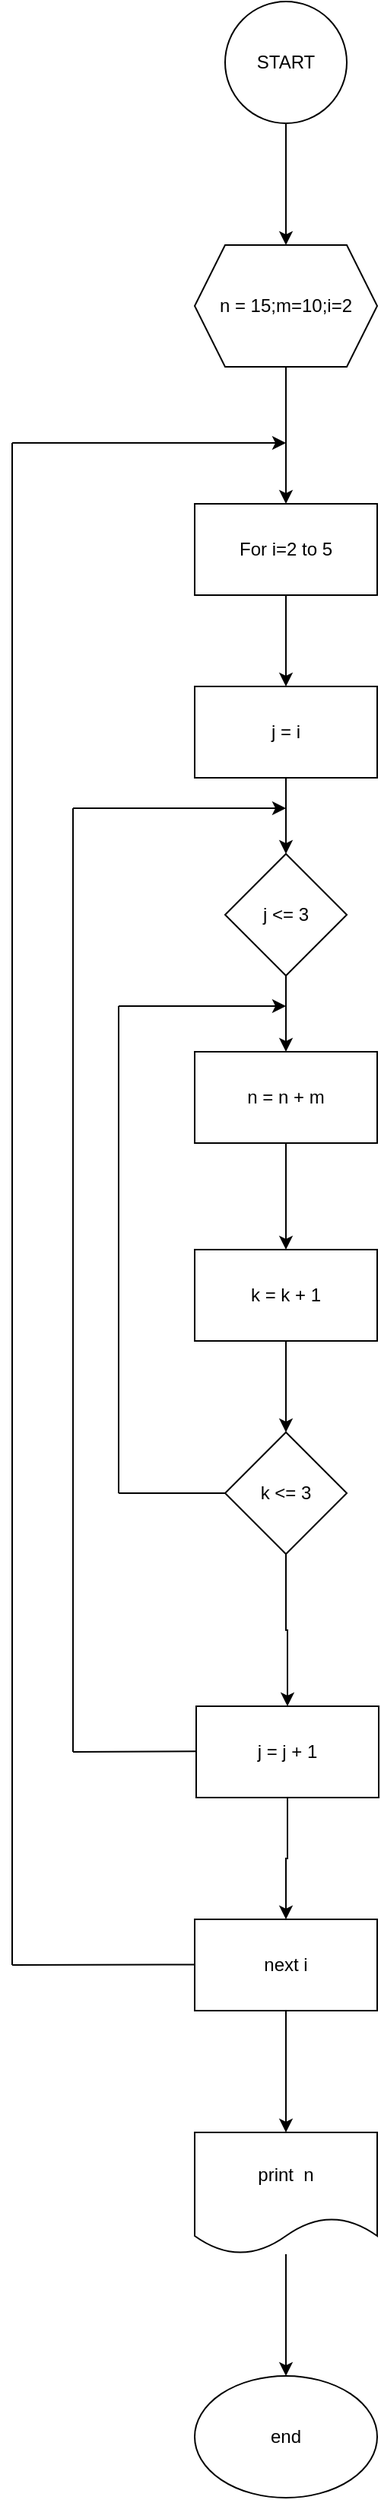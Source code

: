 <mxfile version="16.1.2" type="device" pages="2"><diagram id="xDR-s-JuCJLahRR8DtU0" name="Page-1"><mxGraphModel dx="868" dy="474" grid="1" gridSize="10" guides="1" tooltips="1" connect="1" arrows="1" fold="1" page="1" pageScale="1" pageWidth="850" pageHeight="1100" math="0" shadow="0"><root><mxCell id="0"/><mxCell id="1" parent="0"/><mxCell id="Lcw4xLlI4SoecA4pI9Ck-6" style="edgeStyle=orthogonalEdgeStyle;rounded=0;orthogonalLoop=1;jettySize=auto;html=1;entryX=0.5;entryY=0;entryDx=0;entryDy=0;" edge="1" parent="1" source="Lcw4xLlI4SoecA4pI9Ck-1" target="Lcw4xLlI4SoecA4pI9Ck-2"><mxGeometry relative="1" as="geometry"/></mxCell><mxCell id="Lcw4xLlI4SoecA4pI9Ck-1" value="START" style="ellipse;whiteSpace=wrap;html=1;aspect=fixed;" vertex="1" parent="1"><mxGeometry x="370" y="30" width="80" height="80" as="geometry"/></mxCell><mxCell id="Lcw4xLlI4SoecA4pI9Ck-7" style="edgeStyle=orthogonalEdgeStyle;rounded=0;orthogonalLoop=1;jettySize=auto;html=1;entryX=0.5;entryY=0;entryDx=0;entryDy=0;" edge="1" parent="1" source="Lcw4xLlI4SoecA4pI9Ck-2" target="Lcw4xLlI4SoecA4pI9Ck-3"><mxGeometry relative="1" as="geometry"/></mxCell><mxCell id="Lcw4xLlI4SoecA4pI9Ck-2" value="n = 15;m=10;i=2" style="shape=hexagon;perimeter=hexagonPerimeter2;whiteSpace=wrap;html=1;fixedSize=1;" vertex="1" parent="1"><mxGeometry x="350" y="190" width="120" height="80" as="geometry"/></mxCell><mxCell id="Lcw4xLlI4SoecA4pI9Ck-18" style="edgeStyle=orthogonalEdgeStyle;rounded=0;orthogonalLoop=1;jettySize=auto;html=1;" edge="1" parent="1" source="Lcw4xLlI4SoecA4pI9Ck-3" target="Lcw4xLlI4SoecA4pI9Ck-5"><mxGeometry relative="1" as="geometry"/></mxCell><mxCell id="Lcw4xLlI4SoecA4pI9Ck-3" value="For i=2 to 5" style="rounded=0;whiteSpace=wrap;html=1;" vertex="1" parent="1"><mxGeometry x="350" y="360" width="120" height="60" as="geometry"/></mxCell><mxCell id="Lcw4xLlI4SoecA4pI9Ck-20" style="edgeStyle=orthogonalEdgeStyle;rounded=0;orthogonalLoop=1;jettySize=auto;html=1;" edge="1" parent="1" source="Lcw4xLlI4SoecA4pI9Ck-4" target="Lcw4xLlI4SoecA4pI9Ck-10"><mxGeometry relative="1" as="geometry"/></mxCell><mxCell id="Lcw4xLlI4SoecA4pI9Ck-4" value="j &amp;lt;= 3" style="rhombus;whiteSpace=wrap;html=1;" vertex="1" parent="1"><mxGeometry x="370" y="590" width="80" height="80" as="geometry"/></mxCell><mxCell id="Lcw4xLlI4SoecA4pI9Ck-19" style="edgeStyle=orthogonalEdgeStyle;rounded=0;orthogonalLoop=1;jettySize=auto;html=1;" edge="1" parent="1" source="Lcw4xLlI4SoecA4pI9Ck-5" target="Lcw4xLlI4SoecA4pI9Ck-4"><mxGeometry relative="1" as="geometry"/></mxCell><mxCell id="Lcw4xLlI4SoecA4pI9Ck-5" value="j = i" style="rounded=0;whiteSpace=wrap;html=1;" vertex="1" parent="1"><mxGeometry x="350" y="480" width="120" height="60" as="geometry"/></mxCell><mxCell id="Lcw4xLlI4SoecA4pI9Ck-21" style="edgeStyle=orthogonalEdgeStyle;rounded=0;orthogonalLoop=1;jettySize=auto;html=1;" edge="1" parent="1" source="Lcw4xLlI4SoecA4pI9Ck-10" target="Lcw4xLlI4SoecA4pI9Ck-11"><mxGeometry relative="1" as="geometry"/></mxCell><mxCell id="Lcw4xLlI4SoecA4pI9Ck-10" value="n = n + m" style="rounded=0;whiteSpace=wrap;html=1;" vertex="1" parent="1"><mxGeometry x="350" y="720" width="120" height="60" as="geometry"/></mxCell><mxCell id="Lcw4xLlI4SoecA4pI9Ck-22" style="edgeStyle=orthogonalEdgeStyle;rounded=0;orthogonalLoop=1;jettySize=auto;html=1;entryX=0.5;entryY=0;entryDx=0;entryDy=0;" edge="1" parent="1" source="Lcw4xLlI4SoecA4pI9Ck-11" target="Lcw4xLlI4SoecA4pI9Ck-12"><mxGeometry relative="1" as="geometry"/></mxCell><mxCell id="Lcw4xLlI4SoecA4pI9Ck-11" value="k = k + 1" style="rounded=0;whiteSpace=wrap;html=1;" vertex="1" parent="1"><mxGeometry x="350" y="850" width="120" height="60" as="geometry"/></mxCell><mxCell id="Lcw4xLlI4SoecA4pI9Ck-23" style="edgeStyle=orthogonalEdgeStyle;rounded=0;orthogonalLoop=1;jettySize=auto;html=1;entryX=0.5;entryY=0;entryDx=0;entryDy=0;" edge="1" parent="1" source="Lcw4xLlI4SoecA4pI9Ck-12" target="Lcw4xLlI4SoecA4pI9Ck-14"><mxGeometry relative="1" as="geometry"/></mxCell><mxCell id="Lcw4xLlI4SoecA4pI9Ck-12" value="k &amp;lt;= 3" style="rhombus;whiteSpace=wrap;html=1;" vertex="1" parent="1"><mxGeometry x="370" y="970" width="80" height="80" as="geometry"/></mxCell><mxCell id="Lcw4xLlI4SoecA4pI9Ck-24" style="edgeStyle=orthogonalEdgeStyle;rounded=0;orthogonalLoop=1;jettySize=auto;html=1;" edge="1" parent="1" source="Lcw4xLlI4SoecA4pI9Ck-14" target="Lcw4xLlI4SoecA4pI9Ck-15"><mxGeometry relative="1" as="geometry"/></mxCell><mxCell id="Lcw4xLlI4SoecA4pI9Ck-14" value="j = j + 1" style="rounded=0;whiteSpace=wrap;html=1;" vertex="1" parent="1"><mxGeometry x="351" y="1150" width="120" height="60" as="geometry"/></mxCell><mxCell id="Lcw4xLlI4SoecA4pI9Ck-25" style="edgeStyle=orthogonalEdgeStyle;rounded=0;orthogonalLoop=1;jettySize=auto;html=1;entryX=0.5;entryY=0;entryDx=0;entryDy=0;" edge="1" parent="1" source="Lcw4xLlI4SoecA4pI9Ck-15" target="Lcw4xLlI4SoecA4pI9Ck-16"><mxGeometry relative="1" as="geometry"/></mxCell><mxCell id="Lcw4xLlI4SoecA4pI9Ck-15" value="next i" style="rounded=0;whiteSpace=wrap;html=1;" vertex="1" parent="1"><mxGeometry x="350" y="1290" width="120" height="60" as="geometry"/></mxCell><mxCell id="Lcw4xLlI4SoecA4pI9Ck-26" style="edgeStyle=orthogonalEdgeStyle;rounded=0;orthogonalLoop=1;jettySize=auto;html=1;" edge="1" parent="1" source="Lcw4xLlI4SoecA4pI9Ck-16" target="Lcw4xLlI4SoecA4pI9Ck-17"><mxGeometry relative="1" as="geometry"/></mxCell><mxCell id="Lcw4xLlI4SoecA4pI9Ck-16" value="print&amp;nbsp; n" style="shape=document;whiteSpace=wrap;html=1;boundedLbl=1;" vertex="1" parent="1"><mxGeometry x="350" y="1430" width="120" height="80" as="geometry"/></mxCell><mxCell id="Lcw4xLlI4SoecA4pI9Ck-17" value="end" style="ellipse;whiteSpace=wrap;html=1;" vertex="1" parent="1"><mxGeometry x="350" y="1590" width="120" height="80" as="geometry"/></mxCell><mxCell id="-EAS14A-t-LNElCj6Prd-4" value="" style="endArrow=none;html=1;rounded=0;" edge="1" parent="1"><mxGeometry width="50" height="50" relative="1" as="geometry"><mxPoint x="230" y="1320" as="sourcePoint"/><mxPoint x="350" y="1319.71" as="targetPoint"/><Array as="points"><mxPoint x="330" y="1319.71"/></Array></mxGeometry></mxCell><mxCell id="-EAS14A-t-LNElCj6Prd-6" value="" style="endArrow=none;html=1;rounded=0;" edge="1" parent="1"><mxGeometry width="50" height="50" relative="1" as="geometry"><mxPoint x="230" y="1320" as="sourcePoint"/><mxPoint x="230" y="320" as="targetPoint"/></mxGeometry></mxCell><mxCell id="-EAS14A-t-LNElCj6Prd-7" value="" style="endArrow=classic;html=1;rounded=0;" edge="1" parent="1"><mxGeometry width="50" height="50" relative="1" as="geometry"><mxPoint x="230" y="320" as="sourcePoint"/><mxPoint x="410" y="320" as="targetPoint"/></mxGeometry></mxCell><mxCell id="-EAS14A-t-LNElCj6Prd-8" value="" style="endArrow=none;html=1;rounded=0;" edge="1" parent="1"><mxGeometry width="50" height="50" relative="1" as="geometry"><mxPoint x="270" y="1180" as="sourcePoint"/><mxPoint x="351" y="1179.66" as="targetPoint"/></mxGeometry></mxCell><mxCell id="-EAS14A-t-LNElCj6Prd-10" value="" style="endArrow=none;html=1;rounded=0;" edge="1" parent="1"><mxGeometry width="50" height="50" relative="1" as="geometry"><mxPoint x="270" y="1180" as="sourcePoint"/><mxPoint x="270" y="560" as="targetPoint"/></mxGeometry></mxCell><mxCell id="-EAS14A-t-LNElCj6Prd-11" value="" style="endArrow=classic;html=1;rounded=0;" edge="1" parent="1"><mxGeometry width="50" height="50" relative="1" as="geometry"><mxPoint x="270" y="560" as="sourcePoint"/><mxPoint x="410" y="560" as="targetPoint"/></mxGeometry></mxCell><mxCell id="-EAS14A-t-LNElCj6Prd-13" value="" style="endArrow=classic;html=1;rounded=0;" edge="1" parent="1"><mxGeometry width="50" height="50" relative="1" as="geometry"><mxPoint x="300" y="690" as="sourcePoint"/><mxPoint x="410" y="690" as="targetPoint"/></mxGeometry></mxCell><mxCell id="-EAS14A-t-LNElCj6Prd-14" value="" style="endArrow=none;html=1;rounded=0;" edge="1" parent="1"><mxGeometry width="50" height="50" relative="1" as="geometry"><mxPoint x="300" y="1010" as="sourcePoint"/><mxPoint x="370" y="1010" as="targetPoint"/></mxGeometry></mxCell><mxCell id="-EAS14A-t-LNElCj6Prd-15" value="" style="endArrow=none;html=1;rounded=0;" edge="1" parent="1"><mxGeometry width="50" height="50" relative="1" as="geometry"><mxPoint x="300" y="1010" as="sourcePoint"/><mxPoint x="300" y="690" as="targetPoint"/></mxGeometry></mxCell></root></mxGraphModel></diagram><diagram id="cUOzom206Xavfw9aw4_q" name="Page-3"><mxGraphModel dx="868" dy="474" grid="1" gridSize="10" guides="1" tooltips="1" connect="1" arrows="1" fold="1" page="1" pageScale="1" pageWidth="850" pageHeight="1100" math="0" shadow="0"><root><mxCell id="5bQE1y1zRZW416ieJFwD-0"/><mxCell id="5bQE1y1zRZW416ieJFwD-1" parent="5bQE1y1zRZW416ieJFwD-0"/><mxCell id="5bQE1y1zRZW416ieJFwD-4" style="edgeStyle=orthogonalEdgeStyle;rounded=0;orthogonalLoop=1;jettySize=auto;html=1;entryX=0.5;entryY=0;entryDx=0;entryDy=0;" edge="1" parent="5bQE1y1zRZW416ieJFwD-1" source="5bQE1y1zRZW416ieJFwD-2" target="5bQE1y1zRZW416ieJFwD-3"><mxGeometry relative="1" as="geometry"/></mxCell><mxCell id="5bQE1y1zRZW416ieJFwD-2" value="START" style="ellipse;whiteSpace=wrap;html=1;" vertex="1" parent="5bQE1y1zRZW416ieJFwD-1"><mxGeometry x="340" y="50" width="120" height="80" as="geometry"/></mxCell><mxCell id="5bQE1y1zRZW416ieJFwD-6" style="edgeStyle=orthogonalEdgeStyle;rounded=0;orthogonalLoop=1;jettySize=auto;html=1;" edge="1" parent="5bQE1y1zRZW416ieJFwD-1" source="5bQE1y1zRZW416ieJFwD-3" target="5bQE1y1zRZW416ieJFwD-5"><mxGeometry relative="1" as="geometry"/></mxCell><mxCell id="5bQE1y1zRZW416ieJFwD-3" value="Input a dan b" style="shape=parallelogram;perimeter=parallelogramPerimeter;whiteSpace=wrap;html=1;fixedSize=1;" vertex="1" parent="5bQE1y1zRZW416ieJFwD-1"><mxGeometry x="340" y="210" width="120" height="60" as="geometry"/></mxCell><mxCell id="5bQE1y1zRZW416ieJFwD-8" style="edgeStyle=orthogonalEdgeStyle;rounded=0;orthogonalLoop=1;jettySize=auto;html=1;" edge="1" parent="5bQE1y1zRZW416ieJFwD-1" source="5bQE1y1zRZW416ieJFwD-5" target="5bQE1y1zRZW416ieJFwD-7"><mxGeometry relative="1" as="geometry"/></mxCell><mxCell id="5bQE1y1zRZW416ieJFwD-11" style="edgeStyle=orthogonalEdgeStyle;rounded=0;orthogonalLoop=1;jettySize=auto;html=1;" edge="1" parent="5bQE1y1zRZW416ieJFwD-1" source="5bQE1y1zRZW416ieJFwD-5" target="5bQE1y1zRZW416ieJFwD-10"><mxGeometry relative="1" as="geometry"/></mxCell><mxCell id="5bQE1y1zRZW416ieJFwD-5" value="a &amp;gt; 10" style="rhombus;whiteSpace=wrap;html=1;" vertex="1" parent="5bQE1y1zRZW416ieJFwD-1"><mxGeometry x="360" y="370" width="80" height="80" as="geometry"/></mxCell><mxCell id="5bQE1y1zRZW416ieJFwD-7" value="c = a - b&lt;br&gt;b = c&lt;br&gt;a = b&lt;br&gt;total = b + c + a" style="rounded=0;whiteSpace=wrap;html=1;" vertex="1" parent="5bQE1y1zRZW416ieJFwD-1"><mxGeometry x="590" y="380" width="120" height="60" as="geometry"/></mxCell><mxCell id="5bQE1y1zRZW416ieJFwD-9" value="Tidak" style="text;html=1;align=center;verticalAlign=middle;resizable=0;points=[];autosize=1;strokeColor=none;fillColor=none;" vertex="1" parent="5bQE1y1zRZW416ieJFwD-1"><mxGeometry x="480" y="380" width="40" height="20" as="geometry"/></mxCell><mxCell id="5bQE1y1zRZW416ieJFwD-14" style="edgeStyle=orthogonalEdgeStyle;rounded=0;orthogonalLoop=1;jettySize=auto;html=1;" edge="1" parent="5bQE1y1zRZW416ieJFwD-1" source="5bQE1y1zRZW416ieJFwD-10" target="5bQE1y1zRZW416ieJFwD-13"><mxGeometry relative="1" as="geometry"/></mxCell><mxCell id="5bQE1y1zRZW416ieJFwD-17" style="edgeStyle=orthogonalEdgeStyle;rounded=0;orthogonalLoop=1;jettySize=auto;html=1;entryX=0.5;entryY=0;entryDx=0;entryDy=0;" edge="1" parent="5bQE1y1zRZW416ieJFwD-1" source="5bQE1y1zRZW416ieJFwD-10" target="5bQE1y1zRZW416ieJFwD-16"><mxGeometry relative="1" as="geometry"/></mxCell><mxCell id="5bQE1y1zRZW416ieJFwD-10" value="b &amp;gt; 15" style="rhombus;whiteSpace=wrap;html=1;" vertex="1" parent="5bQE1y1zRZW416ieJFwD-1"><mxGeometry x="360" y="550" width="80" height="80" as="geometry"/></mxCell><mxCell id="5bQE1y1zRZW416ieJFwD-12" value="Ya" style="text;html=1;align=center;verticalAlign=middle;resizable=0;points=[];autosize=1;strokeColor=none;fillColor=none;" vertex="1" parent="5bQE1y1zRZW416ieJFwD-1"><mxGeometry x="405" y="490" width="30" height="20" as="geometry"/></mxCell><mxCell id="5bQE1y1zRZW416ieJFwD-13" value="c = a * b&lt;br&gt;a = c&lt;br&gt;b = c&lt;br&gt;total = a + b + c" style="rounded=0;whiteSpace=wrap;html=1;" vertex="1" parent="5bQE1y1zRZW416ieJFwD-1"><mxGeometry x="590" y="560" width="120" height="60" as="geometry"/></mxCell><mxCell id="5bQE1y1zRZW416ieJFwD-15" value="Tidak" style="text;html=1;align=center;verticalAlign=middle;resizable=0;points=[];autosize=1;strokeColor=none;fillColor=none;" vertex="1" parent="5bQE1y1zRZW416ieJFwD-1"><mxGeometry x="480" y="570" width="40" height="20" as="geometry"/></mxCell><mxCell id="5bQE1y1zRZW416ieJFwD-20" style="edgeStyle=orthogonalEdgeStyle;rounded=0;orthogonalLoop=1;jettySize=auto;html=1;entryX=0.5;entryY=0;entryDx=0;entryDy=0;" edge="1" parent="5bQE1y1zRZW416ieJFwD-1" source="5bQE1y1zRZW416ieJFwD-16" target="5bQE1y1zRZW416ieJFwD-19"><mxGeometry relative="1" as="geometry"/></mxCell><mxCell id="5bQE1y1zRZW416ieJFwD-16" value="c = a + b&lt;br&gt;a = b&lt;br&gt;b = c&lt;br&gt;total = c + a + b" style="rounded=0;whiteSpace=wrap;html=1;" vertex="1" parent="5bQE1y1zRZW416ieJFwD-1"><mxGeometry x="340" y="710" width="120" height="60" as="geometry"/></mxCell><mxCell id="5bQE1y1zRZW416ieJFwD-18" value="Ya" style="text;html=1;align=center;verticalAlign=middle;resizable=0;points=[];autosize=1;strokeColor=none;fillColor=none;" vertex="1" parent="5bQE1y1zRZW416ieJFwD-1"><mxGeometry x="415" y="660" width="30" height="20" as="geometry"/></mxCell><mxCell id="5bQE1y1zRZW416ieJFwD-19" value="Print a, b, c, total" style="shape=document;whiteSpace=wrap;html=1;boundedLbl=1;" vertex="1" parent="5bQE1y1zRZW416ieJFwD-1"><mxGeometry x="340" y="850" width="120" height="80" as="geometry"/></mxCell><mxCell id="5bQE1y1zRZW416ieJFwD-22" value="" style="endArrow=none;html=1;rounded=0;exitX=1;exitY=0.5;exitDx=0;exitDy=0;" edge="1" parent="5bQE1y1zRZW416ieJFwD-1" source="5bQE1y1zRZW416ieJFwD-7"><mxGeometry width="50" height="50" relative="1" as="geometry"><mxPoint x="720" y="410" as="sourcePoint"/><mxPoint x="760" y="410" as="targetPoint"/></mxGeometry></mxCell><mxCell id="5bQE1y1zRZW416ieJFwD-24" value="" style="endArrow=none;html=1;rounded=0;" edge="1" parent="5bQE1y1zRZW416ieJFwD-1"><mxGeometry width="50" height="50" relative="1" as="geometry"><mxPoint x="760" y="890" as="sourcePoint"/><mxPoint x="760" y="410" as="targetPoint"/></mxGeometry></mxCell><mxCell id="5bQE1y1zRZW416ieJFwD-25" value="" style="endArrow=classic;html=1;rounded=0;" edge="1" parent="5bQE1y1zRZW416ieJFwD-1" target="5bQE1y1zRZW416ieJFwD-19"><mxGeometry width="50" height="50" relative="1" as="geometry"><mxPoint x="760" y="890" as="sourcePoint"/><mxPoint x="720" y="910" as="targetPoint"/></mxGeometry></mxCell><mxCell id="5bQE1y1zRZW416ieJFwD-27" value="" style="endArrow=none;html=1;rounded=0;entryX=0.5;entryY=1;entryDx=0;entryDy=0;" edge="1" parent="5bQE1y1zRZW416ieJFwD-1" target="5bQE1y1zRZW416ieJFwD-13"><mxGeometry width="50" height="50" relative="1" as="geometry"><mxPoint x="650" y="810" as="sourcePoint"/><mxPoint x="690" y="620" as="targetPoint"/></mxGeometry></mxCell><mxCell id="5bQE1y1zRZW416ieJFwD-28" value="" style="endArrow=classic;html=1;rounded=0;" edge="1" parent="5bQE1y1zRZW416ieJFwD-1"><mxGeometry width="50" height="50" relative="1" as="geometry"><mxPoint x="650" y="810" as="sourcePoint"/><mxPoint x="400" y="810" as="targetPoint"/></mxGeometry></mxCell></root></mxGraphModel></diagram></mxfile>
